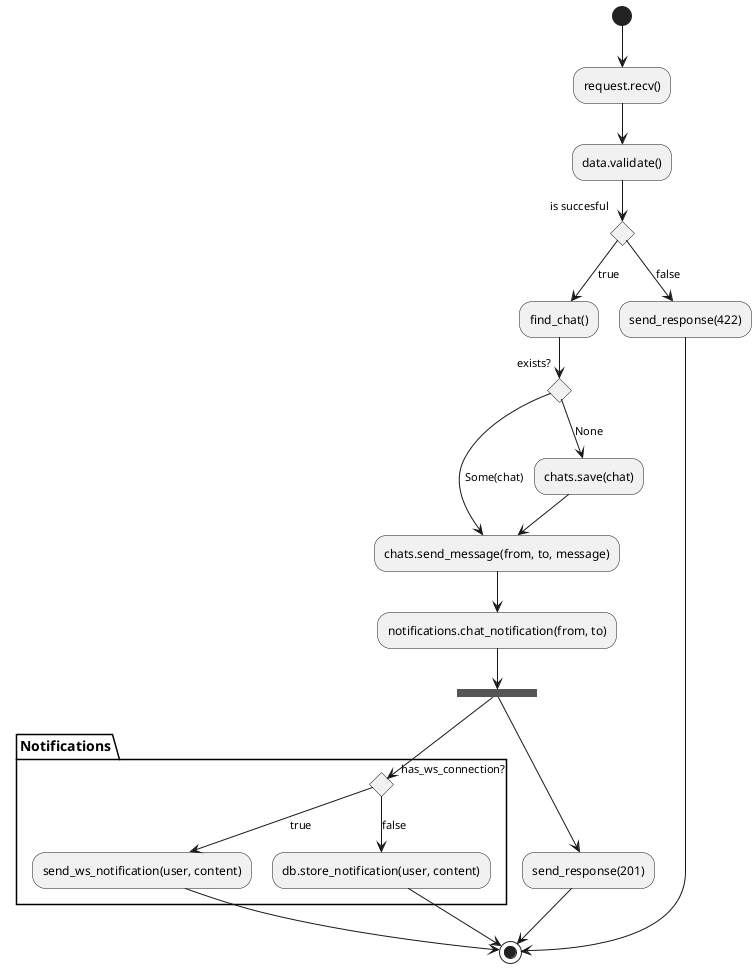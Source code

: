 @startuml chat_activity

(*) --> "request.recv()"

"request.recv()" --> "data.validate()"

"data.validate()" --> if "is succesful" then
    --> [true] find_chat()
else
    --> [false] send_response(422)
endif

"find_chat()" --> if "exists?" then

    --> [Some(chat)] "chats.send_message(from, to, message)"

else

    --> [None] "chats.save(chat)"

endif

"chats.save(chat)" --> "chats.send_message(from, to, message)"

"chats.send_message(from, to, message)" --> "notifications.chat_notification(from, to)"

"notifications.chat_notification(from, to)" --> ===B1===

===B1=== --> "send_response(201)"

"send_response(422)" --> (*)
"send_response(201)" --> (*)



partition Notifications {
    ===B1=== -->  if "has_ws_connection?" then

    --> [true] "send_ws_notification(user, content)"
    else

    --> [false] "db.store_notification(user, content)"

    endif

    "send_ws_notification(user, content)" --> (*)
    "db.store_notification(user, content)" --> (*)

}

@enduml